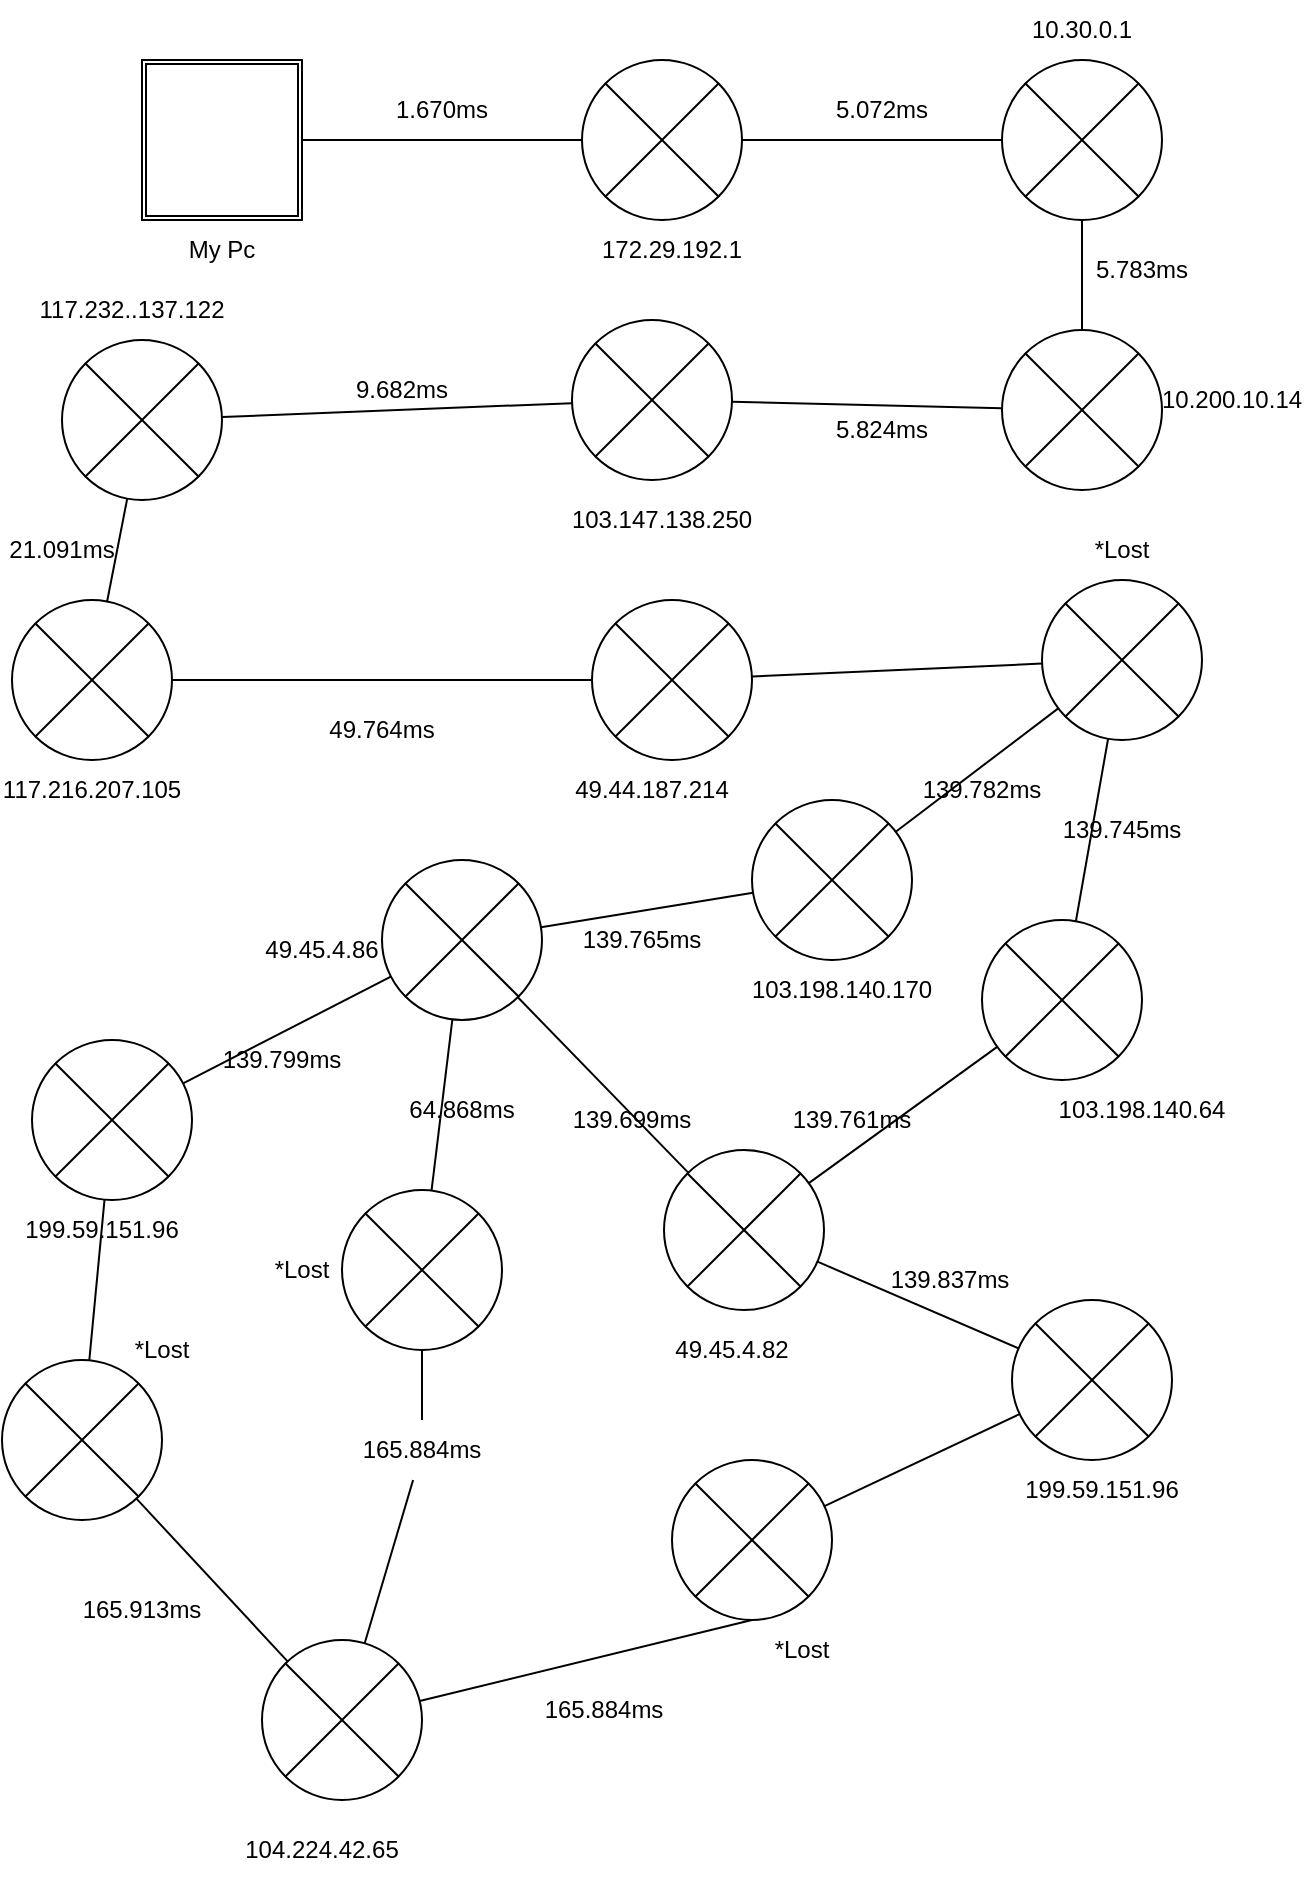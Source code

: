 <mxfile version="24.7.6">
  <diagram name="Page-1" id="-Ao1NWJ88AGywOHVFErs">
    <mxGraphModel dx="1434" dy="772" grid="1" gridSize="10" guides="1" tooltips="1" connect="1" arrows="1" fold="1" page="1" pageScale="1" pageWidth="827" pageHeight="1169" math="0" shadow="0">
      <root>
        <mxCell id="0" />
        <mxCell id="1" parent="0" />
        <mxCell id="9e6zXQc7nIi1EQyWSjdJ-1" value="" style="shape=ext;double=1;whiteSpace=wrap;html=1;aspect=fixed;" vertex="1" parent="1">
          <mxGeometry x="100" y="90" width="80" height="80" as="geometry" />
        </mxCell>
        <mxCell id="9e6zXQc7nIi1EQyWSjdJ-2" value="" style="shape=sumEllipse;perimeter=ellipsePerimeter;whiteSpace=wrap;html=1;backgroundOutline=1;" vertex="1" parent="1">
          <mxGeometry x="320" y="90" width="80" height="80" as="geometry" />
        </mxCell>
        <mxCell id="9e6zXQc7nIi1EQyWSjdJ-3" value="" style="shape=sumEllipse;perimeter=ellipsePerimeter;whiteSpace=wrap;html=1;backgroundOutline=1;" vertex="1" parent="1">
          <mxGeometry x="530" y="90" width="80" height="80" as="geometry" />
        </mxCell>
        <mxCell id="9e6zXQc7nIi1EQyWSjdJ-4" value="" style="shape=sumEllipse;perimeter=ellipsePerimeter;whiteSpace=wrap;html=1;backgroundOutline=1;" vertex="1" parent="1">
          <mxGeometry x="315" y="220" width="80" height="80" as="geometry" />
        </mxCell>
        <mxCell id="9e6zXQc7nIi1EQyWSjdJ-5" value="" style="shape=sumEllipse;perimeter=ellipsePerimeter;whiteSpace=wrap;html=1;backgroundOutline=1;" vertex="1" parent="1">
          <mxGeometry x="530" y="225" width="80" height="80" as="geometry" />
        </mxCell>
        <mxCell id="9e6zXQc7nIi1EQyWSjdJ-6" value="" style="shape=sumEllipse;perimeter=ellipsePerimeter;whiteSpace=wrap;html=1;backgroundOutline=1;" vertex="1" parent="1">
          <mxGeometry x="60" y="230" width="80" height="80" as="geometry" />
        </mxCell>
        <mxCell id="9e6zXQc7nIi1EQyWSjdJ-7" value="" style="shape=sumEllipse;perimeter=ellipsePerimeter;whiteSpace=wrap;html=1;backgroundOutline=1;" vertex="1" parent="1">
          <mxGeometry x="325" y="360" width="80" height="80" as="geometry" />
        </mxCell>
        <mxCell id="9e6zXQc7nIi1EQyWSjdJ-8" value="" style="shape=sumEllipse;perimeter=ellipsePerimeter;whiteSpace=wrap;html=1;backgroundOutline=1;" vertex="1" parent="1">
          <mxGeometry x="550" y="350" width="80" height="80" as="geometry" />
        </mxCell>
        <mxCell id="9e6zXQc7nIi1EQyWSjdJ-9" value="" style="shape=sumEllipse;perimeter=ellipsePerimeter;whiteSpace=wrap;html=1;backgroundOutline=1;" vertex="1" parent="1">
          <mxGeometry x="35" y="360" width="80" height="80" as="geometry" />
        </mxCell>
        <mxCell id="9e6zXQc7nIi1EQyWSjdJ-12" value="" style="shape=sumEllipse;perimeter=ellipsePerimeter;whiteSpace=wrap;html=1;backgroundOutline=1;" vertex="1" parent="1">
          <mxGeometry x="45" y="580" width="80" height="80" as="geometry" />
        </mxCell>
        <mxCell id="9e6zXQc7nIi1EQyWSjdJ-13" value="" style="endArrow=none;html=1;rounded=0;" edge="1" parent="1" source="9e6zXQc7nIi1EQyWSjdJ-1" target="9e6zXQc7nIi1EQyWSjdJ-2">
          <mxGeometry width="50" height="50" relative="1" as="geometry">
            <mxPoint x="340" y="420" as="sourcePoint" />
            <mxPoint x="390" y="370" as="targetPoint" />
          </mxGeometry>
        </mxCell>
        <mxCell id="9e6zXQc7nIi1EQyWSjdJ-14" value="" style="endArrow=none;html=1;rounded=0;" edge="1" parent="1" source="9e6zXQc7nIi1EQyWSjdJ-2" target="9e6zXQc7nIi1EQyWSjdJ-3">
          <mxGeometry width="50" height="50" relative="1" as="geometry">
            <mxPoint x="190" y="140" as="sourcePoint" />
            <mxPoint x="330" y="140" as="targetPoint" />
          </mxGeometry>
        </mxCell>
        <mxCell id="9e6zXQc7nIi1EQyWSjdJ-15" value="" style="endArrow=none;html=1;rounded=0;" edge="1" parent="1" source="9e6zXQc7nIi1EQyWSjdJ-5" target="9e6zXQc7nIi1EQyWSjdJ-3">
          <mxGeometry width="50" height="50" relative="1" as="geometry">
            <mxPoint x="200" y="150" as="sourcePoint" />
            <mxPoint x="340" y="150" as="targetPoint" />
          </mxGeometry>
        </mxCell>
        <mxCell id="9e6zXQc7nIi1EQyWSjdJ-16" value="" style="endArrow=none;html=1;rounded=0;" edge="1" parent="1" source="9e6zXQc7nIi1EQyWSjdJ-4" target="9e6zXQc7nIi1EQyWSjdJ-5">
          <mxGeometry width="50" height="50" relative="1" as="geometry">
            <mxPoint x="210" y="160" as="sourcePoint" />
            <mxPoint x="350" y="160" as="targetPoint" />
          </mxGeometry>
        </mxCell>
        <mxCell id="9e6zXQc7nIi1EQyWSjdJ-17" value="" style="endArrow=none;html=1;rounded=0;" edge="1" parent="1" source="9e6zXQc7nIi1EQyWSjdJ-6" target="9e6zXQc7nIi1EQyWSjdJ-4">
          <mxGeometry width="50" height="50" relative="1" as="geometry">
            <mxPoint x="220" y="170" as="sourcePoint" />
            <mxPoint x="360" y="170" as="targetPoint" />
          </mxGeometry>
        </mxCell>
        <mxCell id="9e6zXQc7nIi1EQyWSjdJ-18" value="" style="endArrow=none;html=1;rounded=0;" edge="1" parent="1" source="9e6zXQc7nIi1EQyWSjdJ-6" target="9e6zXQc7nIi1EQyWSjdJ-9">
          <mxGeometry width="50" height="50" relative="1" as="geometry">
            <mxPoint x="230" y="180" as="sourcePoint" />
            <mxPoint x="370" y="180" as="targetPoint" />
          </mxGeometry>
        </mxCell>
        <mxCell id="9e6zXQc7nIi1EQyWSjdJ-19" value="" style="endArrow=none;html=1;rounded=0;" edge="1" parent="1" source="9e6zXQc7nIi1EQyWSjdJ-9" target="9e6zXQc7nIi1EQyWSjdJ-7">
          <mxGeometry width="50" height="50" relative="1" as="geometry">
            <mxPoint x="240" y="190" as="sourcePoint" />
            <mxPoint x="380" y="190" as="targetPoint" />
          </mxGeometry>
        </mxCell>
        <mxCell id="9e6zXQc7nIi1EQyWSjdJ-20" value="" style="endArrow=none;html=1;rounded=0;" edge="1" parent="1" source="9e6zXQc7nIi1EQyWSjdJ-7" target="9e6zXQc7nIi1EQyWSjdJ-8">
          <mxGeometry width="50" height="50" relative="1" as="geometry">
            <mxPoint x="250" y="200" as="sourcePoint" />
            <mxPoint x="390" y="200" as="targetPoint" />
          </mxGeometry>
        </mxCell>
        <mxCell id="9e6zXQc7nIi1EQyWSjdJ-22" value="" style="endArrow=none;html=1;rounded=0;" edge="1" parent="1" source="9e6zXQc7nIi1EQyWSjdJ-12" target="9e6zXQc7nIi1EQyWSjdJ-41">
          <mxGeometry width="50" height="50" relative="1" as="geometry">
            <mxPoint x="280" y="230" as="sourcePoint" />
            <mxPoint x="420" y="230" as="targetPoint" />
          </mxGeometry>
        </mxCell>
        <mxCell id="9e6zXQc7nIi1EQyWSjdJ-23" value="My Pc" style="text;strokeColor=none;align=center;fillColor=none;html=1;verticalAlign=middle;whiteSpace=wrap;rounded=0;" vertex="1" parent="1">
          <mxGeometry x="110" y="170" width="60" height="30" as="geometry" />
        </mxCell>
        <mxCell id="9e6zXQc7nIi1EQyWSjdJ-24" value="10.30.0.1" style="text;strokeColor=none;align=center;fillColor=none;html=1;verticalAlign=middle;whiteSpace=wrap;rounded=0;" vertex="1" parent="1">
          <mxGeometry x="540" y="60" width="60" height="30" as="geometry" />
        </mxCell>
        <mxCell id="9e6zXQc7nIi1EQyWSjdJ-25" value="10.200.10.14" style="text;strokeColor=none;align=center;fillColor=none;html=1;verticalAlign=middle;whiteSpace=wrap;rounded=0;" vertex="1" parent="1">
          <mxGeometry x="615" y="245" width="60" height="30" as="geometry" />
        </mxCell>
        <mxCell id="9e6zXQc7nIi1EQyWSjdJ-26" value="103.147.138.250" style="text;strokeColor=none;align=center;fillColor=none;html=1;verticalAlign=middle;whiteSpace=wrap;rounded=0;" vertex="1" parent="1">
          <mxGeometry x="330" y="305" width="60" height="30" as="geometry" />
        </mxCell>
        <mxCell id="9e6zXQc7nIi1EQyWSjdJ-27" value="117.232..137.122" style="text;strokeColor=none;align=center;fillColor=none;html=1;verticalAlign=middle;whiteSpace=wrap;rounded=0;" vertex="1" parent="1">
          <mxGeometry x="65" y="200" width="60" height="30" as="geometry" />
        </mxCell>
        <mxCell id="9e6zXQc7nIi1EQyWSjdJ-28" value="117.216.207.105" style="text;strokeColor=none;align=center;fillColor=none;html=1;verticalAlign=middle;whiteSpace=wrap;rounded=0;" vertex="1" parent="1">
          <mxGeometry x="45" y="440" width="60" height="30" as="geometry" />
        </mxCell>
        <mxCell id="9e6zXQc7nIi1EQyWSjdJ-29" value="49.44.187.214" style="text;strokeColor=none;align=center;fillColor=none;html=1;verticalAlign=middle;whiteSpace=wrap;rounded=0;" vertex="1" parent="1">
          <mxGeometry x="325" y="440" width="60" height="30" as="geometry" />
        </mxCell>
        <mxCell id="9e6zXQc7nIi1EQyWSjdJ-30" value="*Lost" style="text;strokeColor=none;align=center;fillColor=none;html=1;verticalAlign=middle;whiteSpace=wrap;rounded=0;" vertex="1" parent="1">
          <mxGeometry x="560" y="320" width="60" height="30" as="geometry" />
        </mxCell>
        <mxCell id="9e6zXQc7nIi1EQyWSjdJ-33" value="199.59.151.96" style="text;strokeColor=none;align=center;fillColor=none;html=1;verticalAlign=middle;whiteSpace=wrap;rounded=0;" vertex="1" parent="1">
          <mxGeometry x="50" y="660" width="60" height="30" as="geometry" />
        </mxCell>
        <mxCell id="9e6zXQc7nIi1EQyWSjdJ-34" value="172.29.192.1" style="text;strokeColor=none;align=center;fillColor=none;html=1;verticalAlign=middle;whiteSpace=wrap;rounded=0;" vertex="1" parent="1">
          <mxGeometry x="335" y="170" width="60" height="30" as="geometry" />
        </mxCell>
        <mxCell id="9e6zXQc7nIi1EQyWSjdJ-35" value="" style="shape=sumEllipse;perimeter=ellipsePerimeter;whiteSpace=wrap;html=1;backgroundOutline=1;" vertex="1" parent="1">
          <mxGeometry x="520" y="520" width="80" height="80" as="geometry" />
        </mxCell>
        <mxCell id="9e6zXQc7nIi1EQyWSjdJ-36" value="" style="shape=sumEllipse;perimeter=ellipsePerimeter;whiteSpace=wrap;html=1;backgroundOutline=1;" vertex="1" parent="1">
          <mxGeometry x="405" y="460" width="80" height="80" as="geometry" />
        </mxCell>
        <mxCell id="9e6zXQc7nIi1EQyWSjdJ-37" value="" style="endArrow=none;html=1;rounded=0;" edge="1" parent="1" source="9e6zXQc7nIi1EQyWSjdJ-36" target="9e6zXQc7nIi1EQyWSjdJ-8">
          <mxGeometry width="50" height="50" relative="1" as="geometry">
            <mxPoint x="340" y="620" as="sourcePoint" />
            <mxPoint x="390" y="570" as="targetPoint" />
          </mxGeometry>
        </mxCell>
        <mxCell id="9e6zXQc7nIi1EQyWSjdJ-38" value="" style="endArrow=none;html=1;rounded=0;" edge="1" parent="1" source="9e6zXQc7nIi1EQyWSjdJ-35" target="9e6zXQc7nIi1EQyWSjdJ-8">
          <mxGeometry width="50" height="50" relative="1" as="geometry">
            <mxPoint x="340" y="620" as="sourcePoint" />
            <mxPoint x="390" y="570" as="targetPoint" />
          </mxGeometry>
        </mxCell>
        <mxCell id="9e6zXQc7nIi1EQyWSjdJ-39" value="103.198.140.64" style="text;strokeColor=none;align=center;fillColor=none;html=1;verticalAlign=middle;whiteSpace=wrap;rounded=0;" vertex="1" parent="1">
          <mxGeometry x="570" y="600" width="60" height="30" as="geometry" />
        </mxCell>
        <mxCell id="9e6zXQc7nIi1EQyWSjdJ-40" value="103.198.140.170" style="text;strokeColor=none;align=center;fillColor=none;html=1;verticalAlign=middle;whiteSpace=wrap;rounded=0;" vertex="1" parent="1">
          <mxGeometry x="420" y="540" width="60" height="30" as="geometry" />
        </mxCell>
        <mxCell id="9e6zXQc7nIi1EQyWSjdJ-41" value="" style="shape=sumEllipse;perimeter=ellipsePerimeter;whiteSpace=wrap;html=1;backgroundOutline=1;" vertex="1" parent="1">
          <mxGeometry x="220" y="490" width="80" height="80" as="geometry" />
        </mxCell>
        <mxCell id="9e6zXQc7nIi1EQyWSjdJ-42" value="" style="shape=sumEllipse;perimeter=ellipsePerimeter;whiteSpace=wrap;html=1;backgroundOutline=1;" vertex="1" parent="1">
          <mxGeometry x="361" y="635" width="80" height="80" as="geometry" />
        </mxCell>
        <mxCell id="9e6zXQc7nIi1EQyWSjdJ-44" value="" style="endArrow=none;html=1;rounded=0;" edge="1" parent="1" source="9e6zXQc7nIi1EQyWSjdJ-36" target="9e6zXQc7nIi1EQyWSjdJ-41">
          <mxGeometry width="50" height="50" relative="1" as="geometry">
            <mxPoint x="490" y="604" as="sourcePoint" />
            <mxPoint x="555" y="546" as="targetPoint" />
          </mxGeometry>
        </mxCell>
        <mxCell id="9e6zXQc7nIi1EQyWSjdJ-45" value="" style="endArrow=none;html=1;rounded=0;" edge="1" parent="1" source="9e6zXQc7nIi1EQyWSjdJ-42" target="9e6zXQc7nIi1EQyWSjdJ-35">
          <mxGeometry width="50" height="50" relative="1" as="geometry">
            <mxPoint x="720" y="860" as="sourcePoint" />
            <mxPoint x="770" y="810" as="targetPoint" />
          </mxGeometry>
        </mxCell>
        <mxCell id="9e6zXQc7nIi1EQyWSjdJ-47" value="49.45.4.86" style="text;strokeColor=none;align=center;fillColor=none;html=1;verticalAlign=middle;whiteSpace=wrap;rounded=0;" vertex="1" parent="1">
          <mxGeometry x="160" y="520" width="60" height="30" as="geometry" />
        </mxCell>
        <mxCell id="9e6zXQc7nIi1EQyWSjdJ-48" value="49.45.4.82" style="text;strokeColor=none;align=center;fillColor=none;html=1;verticalAlign=middle;whiteSpace=wrap;rounded=0;" vertex="1" parent="1">
          <mxGeometry x="365" y="720" width="60" height="30" as="geometry" />
        </mxCell>
        <mxCell id="9e6zXQc7nIi1EQyWSjdJ-51" value="" style="endArrow=none;html=1;rounded=0;" edge="1" parent="1" source="9e6zXQc7nIi1EQyWSjdJ-41" target="9e6zXQc7nIi1EQyWSjdJ-42">
          <mxGeometry width="50" height="50" relative="1" as="geometry">
            <mxPoint x="400" y="1160" as="sourcePoint" />
            <mxPoint x="450" y="1110" as="targetPoint" />
          </mxGeometry>
        </mxCell>
        <mxCell id="9e6zXQc7nIi1EQyWSjdJ-52" value="1.670ms" style="text;strokeColor=none;align=center;fillColor=none;html=1;verticalAlign=middle;whiteSpace=wrap;rounded=0;" vertex="1" parent="1">
          <mxGeometry x="220" y="100" width="60" height="30" as="geometry" />
        </mxCell>
        <mxCell id="9e6zXQc7nIi1EQyWSjdJ-53" value="5.072ms" style="text;strokeColor=none;align=center;fillColor=none;html=1;verticalAlign=middle;whiteSpace=wrap;rounded=0;" vertex="1" parent="1">
          <mxGeometry x="440" y="100" width="60" height="30" as="geometry" />
        </mxCell>
        <mxCell id="9e6zXQc7nIi1EQyWSjdJ-54" value="5.783ms" style="text;strokeColor=none;align=center;fillColor=none;html=1;verticalAlign=middle;whiteSpace=wrap;rounded=0;" vertex="1" parent="1">
          <mxGeometry x="570" y="180" width="60" height="30" as="geometry" />
        </mxCell>
        <mxCell id="9e6zXQc7nIi1EQyWSjdJ-55" value="5.824ms" style="text;strokeColor=none;align=center;fillColor=none;html=1;verticalAlign=middle;whiteSpace=wrap;rounded=0;" vertex="1" parent="1">
          <mxGeometry x="440" y="260" width="60" height="30" as="geometry" />
        </mxCell>
        <mxCell id="9e6zXQc7nIi1EQyWSjdJ-56" value="9.682ms" style="text;strokeColor=none;align=center;fillColor=none;html=1;verticalAlign=middle;whiteSpace=wrap;rounded=0;" vertex="1" parent="1">
          <mxGeometry x="200" y="240" width="60" height="30" as="geometry" />
        </mxCell>
        <mxCell id="9e6zXQc7nIi1EQyWSjdJ-57" value="21.091ms" style="text;strokeColor=none;align=center;fillColor=none;html=1;verticalAlign=middle;whiteSpace=wrap;rounded=0;" vertex="1" parent="1">
          <mxGeometry x="30" y="320" width="60" height="30" as="geometry" />
        </mxCell>
        <mxCell id="9e6zXQc7nIi1EQyWSjdJ-58" value="49.764ms" style="text;strokeColor=none;align=center;fillColor=none;html=1;verticalAlign=middle;whiteSpace=wrap;rounded=0;" vertex="1" parent="1">
          <mxGeometry x="190" y="410" width="60" height="30" as="geometry" />
        </mxCell>
        <mxCell id="9e6zXQc7nIi1EQyWSjdJ-60" value="139.745ms" style="text;strokeColor=none;align=center;fillColor=none;html=1;verticalAlign=middle;whiteSpace=wrap;rounded=0;" vertex="1" parent="1">
          <mxGeometry x="560" y="460" width="60" height="30" as="geometry" />
        </mxCell>
        <mxCell id="9e6zXQc7nIi1EQyWSjdJ-61" value="139.782ms" style="text;strokeColor=none;align=center;fillColor=none;html=1;verticalAlign=middle;whiteSpace=wrap;rounded=0;" vertex="1" parent="1">
          <mxGeometry x="490" y="440" width="60" height="30" as="geometry" />
        </mxCell>
        <mxCell id="9e6zXQc7nIi1EQyWSjdJ-62" value="139.765ms" style="text;strokeColor=none;align=center;fillColor=none;html=1;verticalAlign=middle;whiteSpace=wrap;rounded=0;" vertex="1" parent="1">
          <mxGeometry x="320" y="515" width="60" height="30" as="geometry" />
        </mxCell>
        <mxCell id="9e6zXQc7nIi1EQyWSjdJ-63" value="139.761ms" style="text;strokeColor=none;align=center;fillColor=none;html=1;verticalAlign=middle;whiteSpace=wrap;rounded=0;" vertex="1" parent="1">
          <mxGeometry x="425" y="605" width="60" height="30" as="geometry" />
        </mxCell>
        <mxCell id="9e6zXQc7nIi1EQyWSjdJ-65" value="139.799ms" style="text;strokeColor=none;align=center;fillColor=none;html=1;verticalAlign=middle;whiteSpace=wrap;rounded=0;" vertex="1" parent="1">
          <mxGeometry x="140" y="575" width="60" height="30" as="geometry" />
        </mxCell>
        <mxCell id="9e6zXQc7nIi1EQyWSjdJ-66" value="139.837ms" style="text;strokeColor=none;align=center;fillColor=none;html=1;verticalAlign=middle;whiteSpace=wrap;rounded=0;" vertex="1" parent="1">
          <mxGeometry x="474" y="685" width="60" height="30" as="geometry" />
        </mxCell>
        <mxCell id="9e6zXQc7nIi1EQyWSjdJ-67" value="64.868ms" style="text;strokeColor=none;align=center;fillColor=none;html=1;verticalAlign=middle;whiteSpace=wrap;rounded=0;" vertex="1" parent="1">
          <mxGeometry x="230" y="600" width="60" height="30" as="geometry" />
        </mxCell>
        <mxCell id="9e6zXQc7nIi1EQyWSjdJ-68" value="" style="shape=sumEllipse;perimeter=ellipsePerimeter;whiteSpace=wrap;html=1;backgroundOutline=1;" vertex="1" parent="1">
          <mxGeometry x="535" y="710" width="80" height="80" as="geometry" />
        </mxCell>
        <mxCell id="9e6zXQc7nIi1EQyWSjdJ-69" value="199.59.151.96" style="text;strokeColor=none;align=center;fillColor=none;html=1;verticalAlign=middle;whiteSpace=wrap;rounded=0;" vertex="1" parent="1">
          <mxGeometry x="550" y="790" width="60" height="30" as="geometry" />
        </mxCell>
        <mxCell id="9e6zXQc7nIi1EQyWSjdJ-70" value="" style="endArrow=none;html=1;rounded=0;" edge="1" parent="1" source="9e6zXQc7nIi1EQyWSjdJ-68" target="9e6zXQc7nIi1EQyWSjdJ-42">
          <mxGeometry width="50" height="50" relative="1" as="geometry">
            <mxPoint x="246" y="1020" as="sourcePoint" />
            <mxPoint x="552.621" y="963.154" as="targetPoint" />
          </mxGeometry>
        </mxCell>
        <mxCell id="9e6zXQc7nIi1EQyWSjdJ-71" value="" style="shape=sumEllipse;perimeter=ellipsePerimeter;whiteSpace=wrap;html=1;backgroundOutline=1;" vertex="1" parent="1">
          <mxGeometry x="200" y="655" width="80" height="80" as="geometry" />
        </mxCell>
        <mxCell id="9e6zXQc7nIi1EQyWSjdJ-72" value="" style="shape=sumEllipse;perimeter=ellipsePerimeter;whiteSpace=wrap;html=1;backgroundOutline=1;" vertex="1" parent="1">
          <mxGeometry x="30" y="740" width="80" height="80" as="geometry" />
        </mxCell>
        <mxCell id="9e6zXQc7nIi1EQyWSjdJ-73" value="*Lost" style="text;strokeColor=none;align=center;fillColor=none;html=1;verticalAlign=middle;whiteSpace=wrap;rounded=0;" vertex="1" parent="1">
          <mxGeometry x="150" y="680" width="60" height="30" as="geometry" />
        </mxCell>
        <mxCell id="9e6zXQc7nIi1EQyWSjdJ-74" value="*Lost" style="text;strokeColor=none;align=center;fillColor=none;html=1;verticalAlign=middle;whiteSpace=wrap;rounded=0;" vertex="1" parent="1">
          <mxGeometry x="80" y="720" width="60" height="30" as="geometry" />
        </mxCell>
        <mxCell id="9e6zXQc7nIi1EQyWSjdJ-75" value="" style="shape=sumEllipse;perimeter=ellipsePerimeter;whiteSpace=wrap;html=1;backgroundOutline=1;" vertex="1" parent="1">
          <mxGeometry x="365" y="790" width="80" height="80" as="geometry" />
        </mxCell>
        <mxCell id="9e6zXQc7nIi1EQyWSjdJ-76" value="*Lost" style="text;strokeColor=none;align=center;fillColor=none;html=1;verticalAlign=middle;whiteSpace=wrap;rounded=0;" vertex="1" parent="1">
          <mxGeometry x="400" y="870" width="60" height="30" as="geometry" />
        </mxCell>
        <mxCell id="9e6zXQc7nIi1EQyWSjdJ-81" value="" style="shape=sumEllipse;perimeter=ellipsePerimeter;whiteSpace=wrap;html=1;backgroundOutline=1;" vertex="1" parent="1">
          <mxGeometry x="160" y="880" width="80" height="80" as="geometry" />
        </mxCell>
        <mxCell id="9e6zXQc7nIi1EQyWSjdJ-82" value="104.224.42.65" style="text;strokeColor=none;align=center;fillColor=none;html=1;verticalAlign=middle;whiteSpace=wrap;rounded=0;" vertex="1" parent="1">
          <mxGeometry x="160" y="970" width="60" height="30" as="geometry" />
        </mxCell>
        <mxCell id="9e6zXQc7nIi1EQyWSjdJ-84" value="" style="endArrow=none;html=1;rounded=0;" edge="1" parent="1" source="9e6zXQc7nIi1EQyWSjdJ-72" target="9e6zXQc7nIi1EQyWSjdJ-12">
          <mxGeometry width="50" height="50" relative="1" as="geometry">
            <mxPoint x="-70" y="1220" as="sourcePoint" />
            <mxPoint x="-20" y="1170" as="targetPoint" />
          </mxGeometry>
        </mxCell>
        <mxCell id="9e6zXQc7nIi1EQyWSjdJ-86" value="" style="endArrow=none;html=1;rounded=0;" edge="1" parent="1" source="9e6zXQc7nIi1EQyWSjdJ-71" target="9e6zXQc7nIi1EQyWSjdJ-41">
          <mxGeometry width="50" height="50" relative="1" as="geometry">
            <mxPoint x="-70" y="1220" as="sourcePoint" />
            <mxPoint x="202.651" y="1074.931" as="targetPoint" />
          </mxGeometry>
        </mxCell>
        <mxCell id="9e6zXQc7nIi1EQyWSjdJ-87" value="" style="endArrow=none;html=1;rounded=0;" edge="1" parent="1" source="9e6zXQc7nIi1EQyWSjdJ-75" target="9e6zXQc7nIi1EQyWSjdJ-68">
          <mxGeometry width="50" height="50" relative="1" as="geometry">
            <mxPoint x="430" y="1220" as="sourcePoint" />
            <mxPoint x="480" y="1170" as="targetPoint" />
          </mxGeometry>
        </mxCell>
        <mxCell id="9e6zXQc7nIi1EQyWSjdJ-88" value="" style="endArrow=none;html=1;rounded=0;" edge="1" parent="1" source="9e6zXQc7nIi1EQyWSjdJ-81" target="9e6zXQc7nIi1EQyWSjdJ-72">
          <mxGeometry width="50" height="50" relative="1" as="geometry">
            <mxPoint x="30" y="1220" as="sourcePoint" />
            <mxPoint x="80" y="1170" as="targetPoint" />
          </mxGeometry>
        </mxCell>
        <mxCell id="9e6zXQc7nIi1EQyWSjdJ-89" value="" style="endArrow=none;html=1;rounded=0;" edge="1" parent="1" source="9e6zXQc7nIi1EQyWSjdJ-99" target="9e6zXQc7nIi1EQyWSjdJ-71">
          <mxGeometry width="50" height="50" relative="1" as="geometry">
            <mxPoint x="184.099" y="1440.032" as="sourcePoint" />
            <mxPoint x="37" y="1180" as="targetPoint" />
          </mxGeometry>
        </mxCell>
        <mxCell id="9e6zXQc7nIi1EQyWSjdJ-90" value="" style="endArrow=none;html=1;rounded=0;entryX=0.5;entryY=1;entryDx=0;entryDy=0;" edge="1" parent="1" source="9e6zXQc7nIi1EQyWSjdJ-81" target="9e6zXQc7nIi1EQyWSjdJ-75">
          <mxGeometry width="50" height="50" relative="1" as="geometry">
            <mxPoint x="419.365" y="1440.043" as="sourcePoint" />
            <mxPoint x="47" y="1190" as="targetPoint" />
          </mxGeometry>
        </mxCell>
        <mxCell id="9e6zXQc7nIi1EQyWSjdJ-94" value="139.699ms" style="text;strokeColor=none;align=center;fillColor=none;html=1;verticalAlign=middle;whiteSpace=wrap;rounded=0;" vertex="1" parent="1">
          <mxGeometry x="315" y="605" width="60" height="30" as="geometry" />
        </mxCell>
        <mxCell id="9e6zXQc7nIi1EQyWSjdJ-98" value="165.913ms" style="text;strokeColor=none;align=center;fillColor=none;html=1;verticalAlign=middle;whiteSpace=wrap;rounded=0;" vertex="1" parent="1">
          <mxGeometry x="70" y="850" width="60" height="30" as="geometry" />
        </mxCell>
        <mxCell id="9e6zXQc7nIi1EQyWSjdJ-100" value="165.884ms" style="text;strokeColor=none;align=center;fillColor=none;html=1;verticalAlign=middle;whiteSpace=wrap;rounded=0;" vertex="1" parent="1">
          <mxGeometry x="301" y="900" width="60" height="30" as="geometry" />
        </mxCell>
        <mxCell id="9e6zXQc7nIi1EQyWSjdJ-112" value="" style="endArrow=none;html=1;rounded=0;" edge="1" parent="1" source="9e6zXQc7nIi1EQyWSjdJ-81" target="9e6zXQc7nIi1EQyWSjdJ-99">
          <mxGeometry width="50" height="50" relative="1" as="geometry">
            <mxPoint x="231" y="1130" as="sourcePoint" />
            <mxPoint x="239" y="735" as="targetPoint" />
          </mxGeometry>
        </mxCell>
        <mxCell id="9e6zXQc7nIi1EQyWSjdJ-99" value="165.884ms" style="text;strokeColor=none;align=center;fillColor=none;html=1;verticalAlign=middle;whiteSpace=wrap;rounded=0;" vertex="1" parent="1">
          <mxGeometry x="210" y="770" width="60" height="30" as="geometry" />
        </mxCell>
      </root>
    </mxGraphModel>
  </diagram>
</mxfile>
